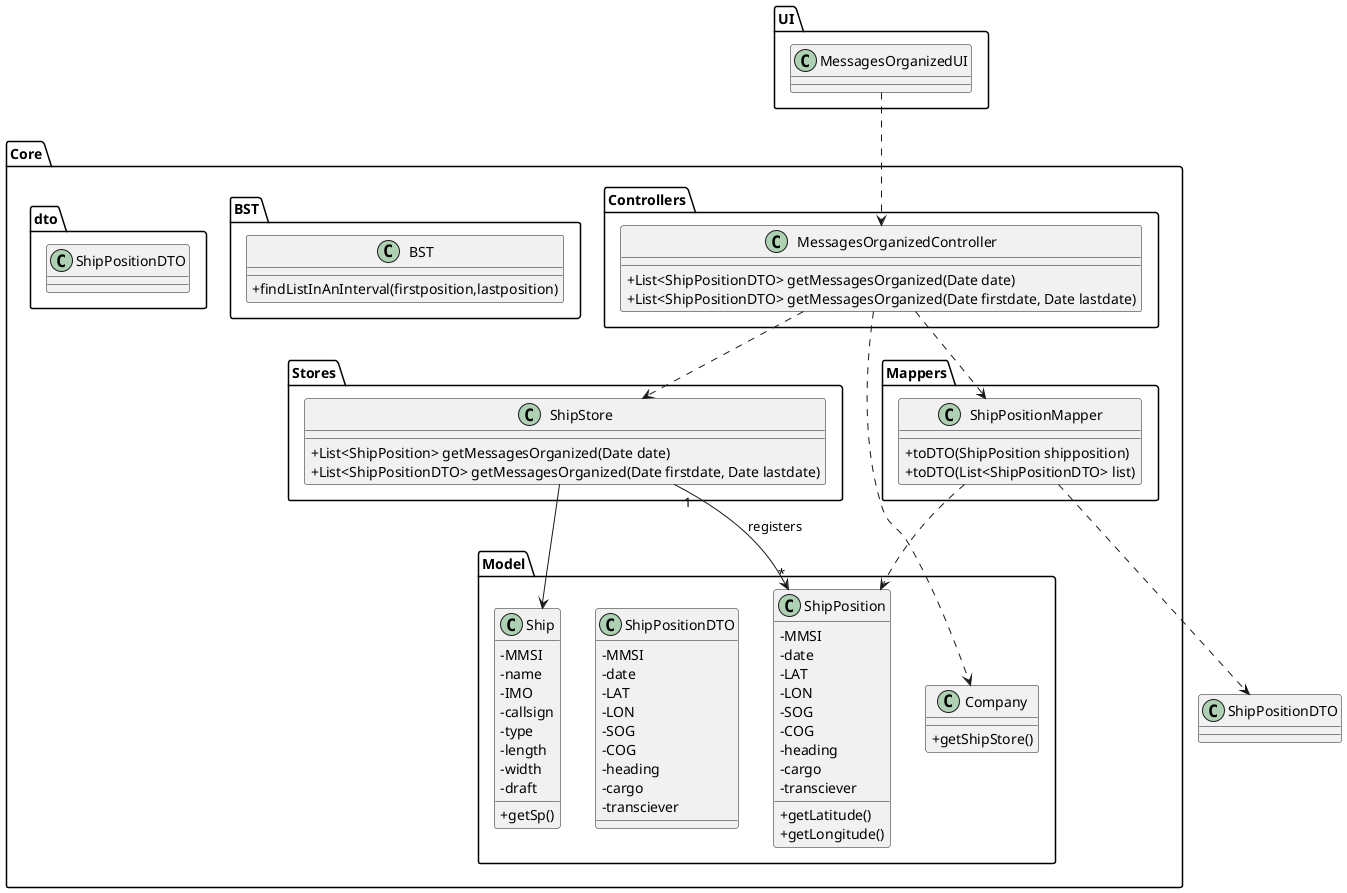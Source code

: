 @startuml
'https://plantuml.com/class-diagram

skinparam classAttributeIconSize 0

package "UI" {
class MessagesOrganizedUI{
}
}

package "Core" {
package "Controllers" {
class MessagesOrganizedController{
+List<ShipPositionDTO> getMessagesOrganized(Date date)
+List<ShipPositionDTO> getMessagesOrganized(Date firstdate, Date lastdate)
}
}

package BST{
class BST{
+findListInAnInterval(firstposition,lastposition)
}
}

package "Mappers"{
class ShipPositionMapper{
+toDTO(ShipPosition shipposition)
+toDTO(List<ShipPositionDTO> list)
}
}

package dto{
class ShipPositionDTO
}

package "Stores"{
class ShipStore{
+List<ShipPosition> getMessagesOrganized(Date date)
+List<ShipPositionDTO> getMessagesOrganized(Date firstdate, Date lastdate)
}
}

package "Model"{
class Company{
    +getShipStore()
}
class ShipPosition{
-MMSI
-date
-LAT
-LON
-SOG
-COG
-heading
-cargo
-transciever
+getLatitude()
+getLongitude()
}

class ShipPositionDTO{
-MMSI
-date
-LAT
-LON
-SOG
-COG
-heading
-cargo
-transciever
}

class Ship{
-MMSI
-name
-IMO
-callsign
-type
-length
-width
-draft
+getSp()
}
}
}



MessagesOrganizedUI ..> MessagesOrganizedController
MessagesOrganizedController ..> Company
MessagesOrganizedController ..> ShipStore
MessagesOrganizedController ..> ShipPositionMapper
ShipStore --> Ship
ShipStore "1"->"*" ShipPosition : registers
ShipPositionMapper..> ShipPosition
ShipPositionMapper..> ShipPositionDTO

@enduml